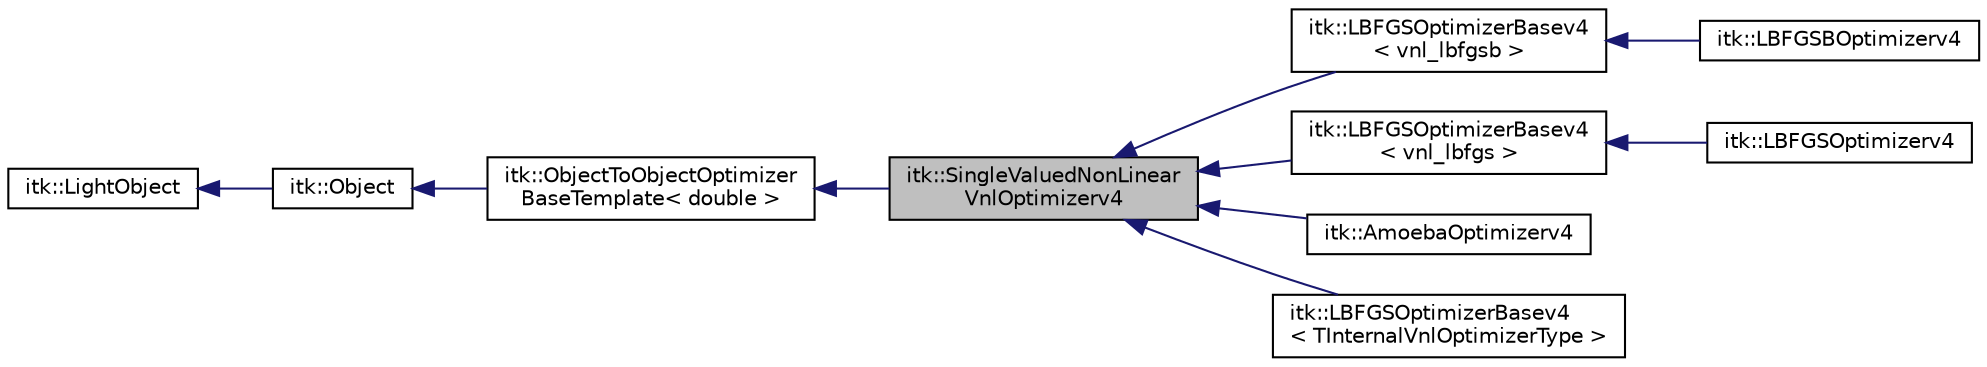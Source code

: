 digraph "itk::SingleValuedNonLinearVnlOptimizerv4"
{
 // LATEX_PDF_SIZE
  edge [fontname="Helvetica",fontsize="10",labelfontname="Helvetica",labelfontsize="10"];
  node [fontname="Helvetica",fontsize="10",shape=record];
  rankdir="LR";
  Node1 [label="itk::SingleValuedNonLinear\lVnlOptimizerv4",height=0.2,width=0.4,color="black", fillcolor="grey75", style="filled", fontcolor="black",tooltip="This is a base for the ITKv4 Optimization methods using the vnl library."];
  Node2 -> Node1 [dir="back",color="midnightblue",fontsize="10",style="solid",fontname="Helvetica"];
  Node2 [label="itk::ObjectToObjectOptimizer\lBaseTemplate\< double \>",height=0.2,width=0.4,color="black", fillcolor="white", style="filled",URL="$classitk_1_1ObjectToObjectOptimizerBaseTemplate.html",tooltip=" "];
  Node3 -> Node2 [dir="back",color="midnightblue",fontsize="10",style="solid",fontname="Helvetica"];
  Node3 [label="itk::Object",height=0.2,width=0.4,color="black", fillcolor="white", style="filled",URL="$classitk_1_1Object.html",tooltip="Base class for most ITK classes."];
  Node4 -> Node3 [dir="back",color="midnightblue",fontsize="10",style="solid",fontname="Helvetica"];
  Node4 [label="itk::LightObject",height=0.2,width=0.4,color="black", fillcolor="white", style="filled",URL="$classitk_1_1LightObject.html",tooltip="Light weight base class for most itk classes."];
  Node1 -> Node5 [dir="back",color="midnightblue",fontsize="10",style="solid",fontname="Helvetica"];
  Node5 [label="itk::LBFGSOptimizerBasev4\l\< vnl_lbfgsb \>",height=0.2,width=0.4,color="black", fillcolor="white", style="filled",URL="$classitk_1_1LBFGSOptimizerBasev4.html",tooltip=" "];
  Node5 -> Node6 [dir="back",color="midnightblue",fontsize="10",style="solid",fontname="Helvetica"];
  Node6 [label="itk::LBFGSBOptimizerv4",height=0.2,width=0.4,color="black", fillcolor="white", style="filled",URL="$classitk_1_1LBFGSBOptimizerv4.html",tooltip="Limited memory Broyden Fletcher Goldfarb Shannon minimization with simple bounds."];
  Node1 -> Node7 [dir="back",color="midnightblue",fontsize="10",style="solid",fontname="Helvetica"];
  Node7 [label="itk::LBFGSOptimizerBasev4\l\< vnl_lbfgs \>",height=0.2,width=0.4,color="black", fillcolor="white", style="filled",URL="$classitk_1_1LBFGSOptimizerBasev4.html",tooltip=" "];
  Node7 -> Node8 [dir="back",color="midnightblue",fontsize="10",style="solid",fontname="Helvetica"];
  Node8 [label="itk::LBFGSOptimizerv4",height=0.2,width=0.4,color="black", fillcolor="white", style="filled",URL="$classitk_1_1LBFGSOptimizerv4.html",tooltip="Wrap of the vnl_lbfgs algorithm for use in ITKv4 registration framework. The vnl_lbfgs is a wrapper f..."];
  Node1 -> Node9 [dir="back",color="midnightblue",fontsize="10",style="solid",fontname="Helvetica"];
  Node9 [label="itk::AmoebaOptimizerv4",height=0.2,width=0.4,color="black", fillcolor="white", style="filled",URL="$classitk_1_1AmoebaOptimizerv4.html",tooltip="Wrap of the vnl_amoeba algorithm."];
  Node1 -> Node10 [dir="back",color="midnightblue",fontsize="10",style="solid",fontname="Helvetica"];
  Node10 [label="itk::LBFGSOptimizerBasev4\l\< TInternalVnlOptimizerType \>",height=0.2,width=0.4,color="black", fillcolor="white", style="filled",URL="$classitk_1_1LBFGSOptimizerBasev4.html",tooltip="Abstract base for vnl lbfgs algorithm optimizers in ITKv4 registration framework."];
}

